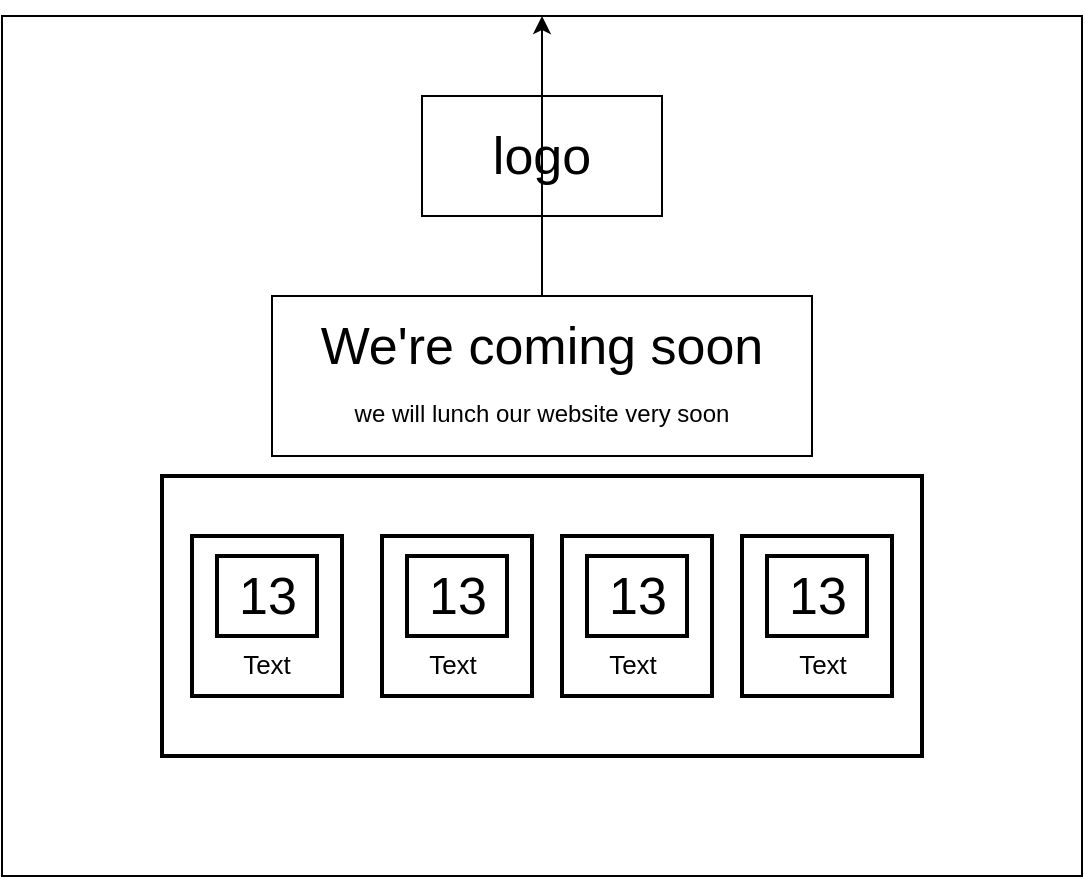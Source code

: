 <mxfile>
    <diagram id="cKn0pmTNd-MQdEbBHSzz" name="Page-1">
        <mxGraphModel dx="662" dy="461" grid="1" gridSize="10" guides="1" tooltips="1" connect="1" arrows="1" fold="1" page="1" pageScale="1" pageWidth="850" pageHeight="1100" math="0" shadow="0">
            <root>
                <mxCell id="0"/>
                <mxCell id="1" parent="0"/>
                <mxCell id="2" value="" style="rounded=0;whiteSpace=wrap;html=1;" parent="1" vertex="1">
                    <mxGeometry x="110" y="90" width="540" height="430" as="geometry"/>
                </mxCell>
                <mxCell id="3" value="&lt;font style=&quot;font-size: 26px&quot;&gt;logo&lt;/font&gt;" style="rounded=0;whiteSpace=wrap;html=1;" parent="1" vertex="1">
                    <mxGeometry x="320" y="130" width="120" height="60" as="geometry"/>
                </mxCell>
                <mxCell id="29" style="edgeStyle=none;html=1;fontSize=13;" parent="1" source="4" target="2" edge="1">
                    <mxGeometry relative="1" as="geometry"/>
                </mxCell>
                <mxCell id="4" value="" style="rounded=0;whiteSpace=wrap;html=1;fontSize=26;" parent="1" vertex="1">
                    <mxGeometry x="245" y="230" width="270" height="80" as="geometry"/>
                </mxCell>
                <mxCell id="7" value="&lt;font style=&quot;font-size: 26px&quot;&gt;We're coming soon&lt;/font&gt;" style="text;html=1;strokeColor=none;fillColor=none;align=center;verticalAlign=middle;whiteSpace=wrap;rounded=0;fontSize=11;strokeWidth=7;" parent="1" vertex="1">
                    <mxGeometry x="260" y="240" width="240" height="30" as="geometry"/>
                </mxCell>
                <mxCell id="8" value="&lt;font style=&quot;font-size: 12px&quot;&gt;we will lunch our website very soon&lt;/font&gt;" style="text;html=1;strokeColor=none;fillColor=none;align=center;verticalAlign=middle;whiteSpace=wrap;rounded=0;fontSize=24;" parent="1" vertex="1">
                    <mxGeometry x="280" y="270" width="200" height="30" as="geometry"/>
                </mxCell>
                <mxCell id="10" value="" style="rounded=0;whiteSpace=wrap;html=1;fontSize=26;strokeWidth=2;" parent="1" vertex="1">
                    <mxGeometry x="190" y="320" width="380" height="140" as="geometry"/>
                </mxCell>
                <mxCell id="11" value="" style="rounded=0;whiteSpace=wrap;html=1;fontSize=26;strokeWidth=2;" parent="1" vertex="1">
                    <mxGeometry x="205" y="350" width="75" height="80" as="geometry"/>
                </mxCell>
                <mxCell id="12" value="" style="rounded=0;whiteSpace=wrap;html=1;fontSize=26;strokeWidth=2;" parent="1" vertex="1">
                    <mxGeometry x="390" y="350" width="75" height="80" as="geometry"/>
                </mxCell>
                <mxCell id="13" value="" style="rounded=0;whiteSpace=wrap;html=1;fontSize=26;strokeWidth=2;" parent="1" vertex="1">
                    <mxGeometry x="300" y="350" width="75" height="80" as="geometry"/>
                </mxCell>
                <mxCell id="15" value="" style="rounded=0;whiteSpace=wrap;html=1;fontSize=26;strokeWidth=2;" parent="1" vertex="1">
                    <mxGeometry x="480" y="350" width="75" height="80" as="geometry"/>
                </mxCell>
                <mxCell id="16" value="&lt;font style=&quot;font-size: 13px&quot;&gt;Text&lt;/font&gt;" style="text;html=1;strokeColor=none;fillColor=none;align=center;verticalAlign=middle;whiteSpace=wrap;rounded=0;fontSize=26;" parent="1" vertex="1">
                    <mxGeometry x="215" y="400" width="55" height="20" as="geometry"/>
                </mxCell>
                <mxCell id="17" value="13" style="rounded=0;whiteSpace=wrap;html=1;fontSize=26;strokeWidth=2;" parent="1" vertex="1">
                    <mxGeometry x="217.5" y="360" width="50" height="40" as="geometry"/>
                </mxCell>
                <mxCell id="21" value="13" style="rounded=0;whiteSpace=wrap;html=1;fontSize=26;strokeWidth=2;" parent="1" vertex="1">
                    <mxGeometry x="492.5" y="360" width="50" height="40" as="geometry"/>
                </mxCell>
                <mxCell id="22" value="13" style="rounded=0;whiteSpace=wrap;html=1;fontSize=26;strokeWidth=2;" parent="1" vertex="1">
                    <mxGeometry x="402.5" y="360" width="50" height="40" as="geometry"/>
                </mxCell>
                <mxCell id="25" value="13" style="rounded=0;whiteSpace=wrap;html=1;fontSize=26;strokeWidth=2;" parent="1" vertex="1">
                    <mxGeometry x="312.5" y="360" width="50" height="40" as="geometry"/>
                </mxCell>
                <mxCell id="26" value="&lt;font style=&quot;font-size: 13px&quot;&gt;Text&lt;/font&gt;" style="text;html=1;strokeColor=none;fillColor=none;align=center;verticalAlign=middle;whiteSpace=wrap;rounded=0;fontSize=26;" parent="1" vertex="1">
                    <mxGeometry x="492.5" y="400" width="55" height="20" as="geometry"/>
                </mxCell>
                <mxCell id="27" value="&lt;font style=&quot;font-size: 13px&quot;&gt;Text&lt;/font&gt;" style="text;html=1;strokeColor=none;fillColor=none;align=center;verticalAlign=middle;whiteSpace=wrap;rounded=0;fontSize=26;" parent="1" vertex="1">
                    <mxGeometry x="397.5" y="400" width="55" height="20" as="geometry"/>
                </mxCell>
                <mxCell id="28" value="&lt;font style=&quot;font-size: 13px&quot;&gt;Text&lt;/font&gt;" style="text;html=1;strokeColor=none;fillColor=none;align=center;verticalAlign=middle;whiteSpace=wrap;rounded=0;fontSize=26;" parent="1" vertex="1">
                    <mxGeometry x="307.5" y="400" width="55" height="20" as="geometry"/>
                </mxCell>
            </root>
        </mxGraphModel>
    </diagram>
</mxfile>